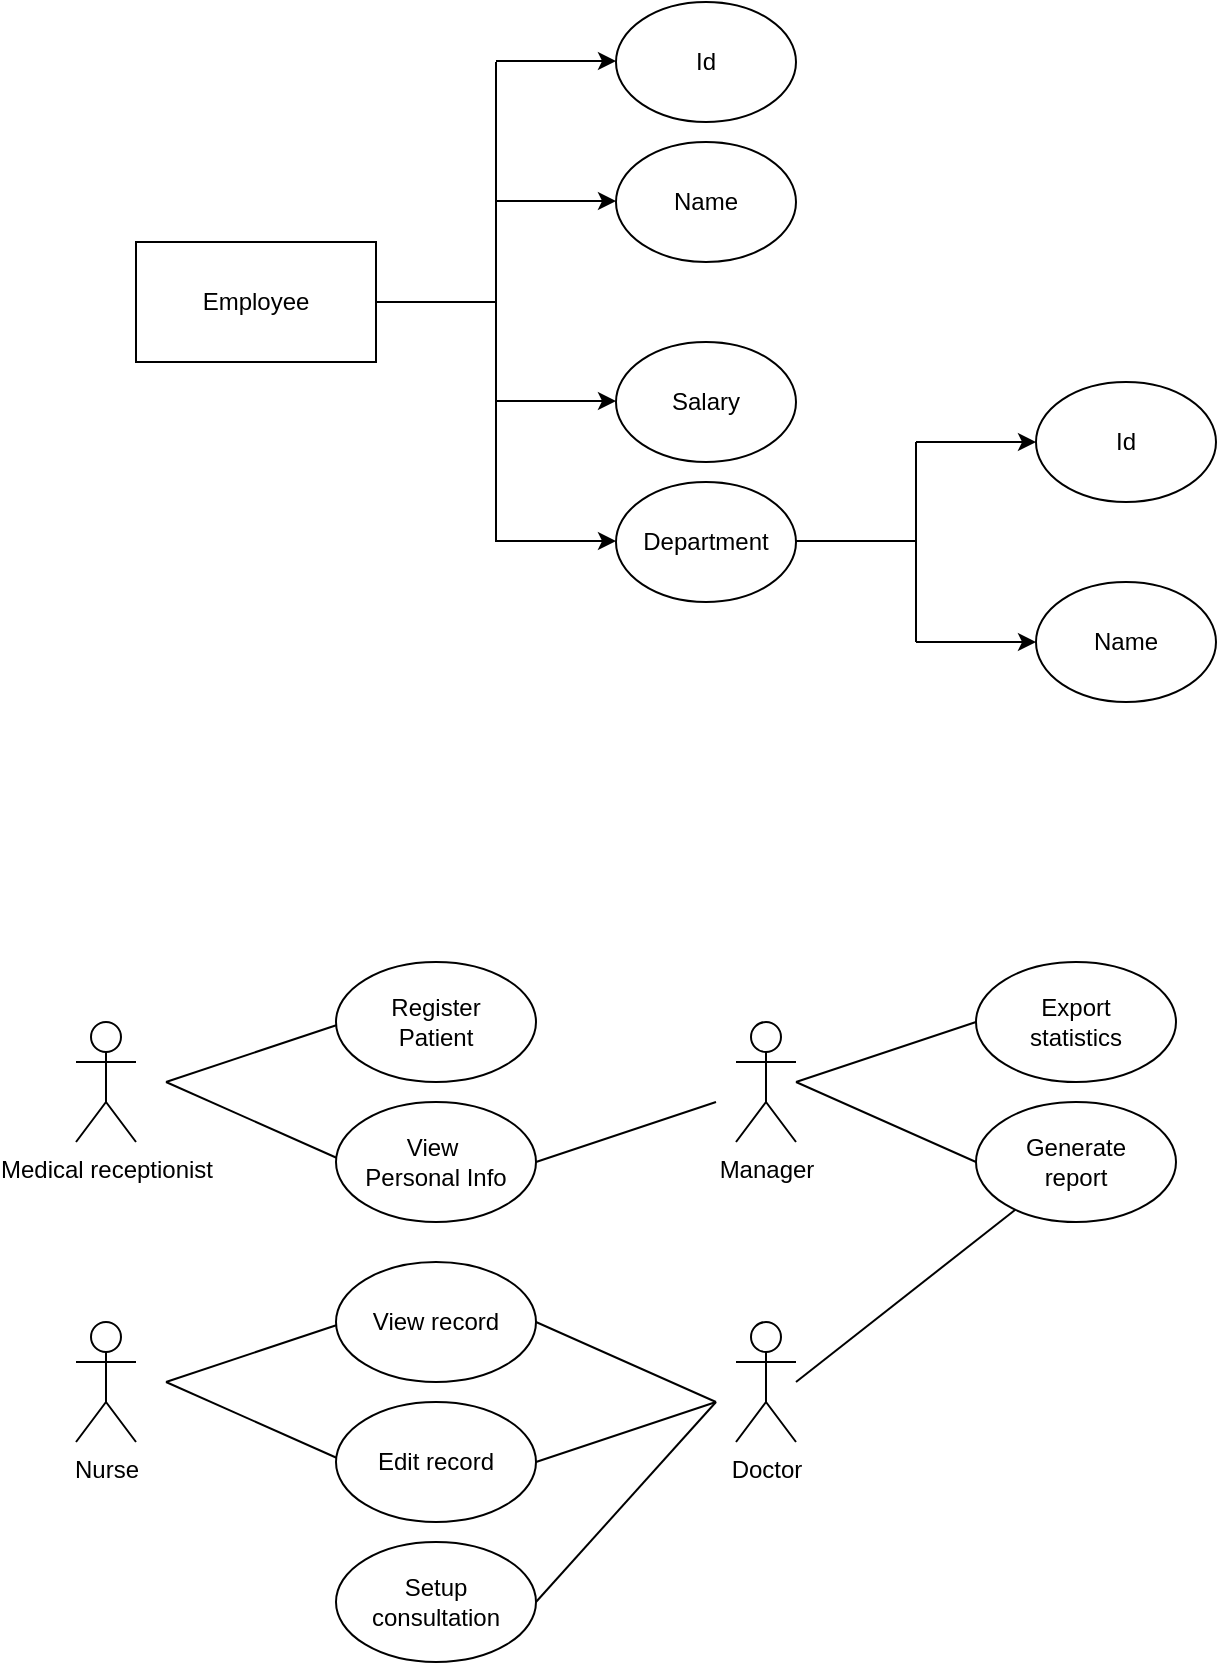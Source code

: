 <mxfile version="22.0.8" type="device" pages="2">
  <diagram name="Page-1" id="J2AudScB5Za6cVXIH7Yi">
    <mxGraphModel dx="880" dy="478" grid="1" gridSize="10" guides="1" tooltips="1" connect="1" arrows="1" fold="1" page="1" pageScale="1" pageWidth="850" pageHeight="1100" math="0" shadow="0">
      <root>
        <mxCell id="0" />
        <mxCell id="1" parent="0" />
        <mxCell id="d3-JMZ6as-Er1f1TXYpK-1" value="Employee" style="rounded=0;whiteSpace=wrap;html=1;" vertex="1" parent="1">
          <mxGeometry x="180" y="210" width="120" height="60" as="geometry" />
        </mxCell>
        <mxCell id="d3-JMZ6as-Er1f1TXYpK-2" value="" style="endArrow=none;html=1;rounded=0;exitX=1;exitY=0.5;exitDx=0;exitDy=0;" edge="1" parent="1" source="d3-JMZ6as-Er1f1TXYpK-1">
          <mxGeometry width="50" height="50" relative="1" as="geometry">
            <mxPoint x="400" y="280" as="sourcePoint" />
            <mxPoint x="360" y="240" as="targetPoint" />
          </mxGeometry>
        </mxCell>
        <mxCell id="d3-JMZ6as-Er1f1TXYpK-3" value="" style="endArrow=none;html=1;rounded=0;" edge="1" parent="1">
          <mxGeometry width="50" height="50" relative="1" as="geometry">
            <mxPoint x="360" y="360" as="sourcePoint" />
            <mxPoint x="360" y="120" as="targetPoint" />
          </mxGeometry>
        </mxCell>
        <mxCell id="d3-JMZ6as-Er1f1TXYpK-8" value="Id" style="ellipse;whiteSpace=wrap;html=1;" vertex="1" parent="1">
          <mxGeometry x="420" y="90" width="90" height="60" as="geometry" />
        </mxCell>
        <mxCell id="d3-JMZ6as-Er1f1TXYpK-9" value="Name" style="ellipse;whiteSpace=wrap;html=1;" vertex="1" parent="1">
          <mxGeometry x="420" y="160" width="90" height="60" as="geometry" />
        </mxCell>
        <mxCell id="d3-JMZ6as-Er1f1TXYpK-10" value="Salary" style="ellipse;whiteSpace=wrap;html=1;" vertex="1" parent="1">
          <mxGeometry x="420" y="260" width="90" height="60" as="geometry" />
        </mxCell>
        <mxCell id="d3-JMZ6as-Er1f1TXYpK-11" value="Department" style="ellipse;whiteSpace=wrap;html=1;" vertex="1" parent="1">
          <mxGeometry x="420" y="330" width="90" height="60" as="geometry" />
        </mxCell>
        <mxCell id="d3-JMZ6as-Er1f1TXYpK-12" value="" style="endArrow=none;html=1;rounded=0;" edge="1" parent="1">
          <mxGeometry width="50" height="50" relative="1" as="geometry">
            <mxPoint x="510" y="359.5" as="sourcePoint" />
            <mxPoint x="570" y="359.5" as="targetPoint" />
          </mxGeometry>
        </mxCell>
        <mxCell id="d3-JMZ6as-Er1f1TXYpK-13" value="" style="endArrow=none;html=1;rounded=0;" edge="1" parent="1">
          <mxGeometry width="50" height="50" relative="1" as="geometry">
            <mxPoint x="570" y="360" as="sourcePoint" />
            <mxPoint x="570" y="310" as="targetPoint" />
          </mxGeometry>
        </mxCell>
        <mxCell id="d3-JMZ6as-Er1f1TXYpK-14" value="" style="endArrow=none;html=1;rounded=0;" edge="1" parent="1">
          <mxGeometry width="50" height="50" relative="1" as="geometry">
            <mxPoint x="570" y="410" as="sourcePoint" />
            <mxPoint x="570" y="360" as="targetPoint" />
          </mxGeometry>
        </mxCell>
        <mxCell id="d3-JMZ6as-Er1f1TXYpK-16" value="" style="endArrow=classic;html=1;rounded=0;" edge="1" parent="1">
          <mxGeometry width="50" height="50" relative="1" as="geometry">
            <mxPoint x="570" y="310" as="sourcePoint" />
            <mxPoint x="630" y="310" as="targetPoint" />
          </mxGeometry>
        </mxCell>
        <mxCell id="d3-JMZ6as-Er1f1TXYpK-17" value="" style="endArrow=classic;html=1;rounded=0;" edge="1" parent="1">
          <mxGeometry width="50" height="50" relative="1" as="geometry">
            <mxPoint x="570" y="410" as="sourcePoint" />
            <mxPoint x="630" y="410" as="targetPoint" />
          </mxGeometry>
        </mxCell>
        <mxCell id="d3-JMZ6as-Er1f1TXYpK-18" value="" style="endArrow=classic;html=1;rounded=0;" edge="1" parent="1">
          <mxGeometry width="50" height="50" relative="1" as="geometry">
            <mxPoint x="360" y="119.5" as="sourcePoint" />
            <mxPoint x="420" y="119.5" as="targetPoint" />
          </mxGeometry>
        </mxCell>
        <mxCell id="d3-JMZ6as-Er1f1TXYpK-19" value="" style="endArrow=classic;html=1;rounded=0;" edge="1" parent="1">
          <mxGeometry width="50" height="50" relative="1" as="geometry">
            <mxPoint x="360" y="189.5" as="sourcePoint" />
            <mxPoint x="420" y="189.5" as="targetPoint" />
          </mxGeometry>
        </mxCell>
        <mxCell id="d3-JMZ6as-Er1f1TXYpK-20" value="" style="endArrow=classic;html=1;rounded=0;" edge="1" parent="1">
          <mxGeometry width="50" height="50" relative="1" as="geometry">
            <mxPoint x="360" y="289.5" as="sourcePoint" />
            <mxPoint x="420" y="289.5" as="targetPoint" />
          </mxGeometry>
        </mxCell>
        <mxCell id="d3-JMZ6as-Er1f1TXYpK-21" value="" style="endArrow=classic;html=1;rounded=0;" edge="1" parent="1">
          <mxGeometry width="50" height="50" relative="1" as="geometry">
            <mxPoint x="360" y="359.5" as="sourcePoint" />
            <mxPoint x="420" y="359.5" as="targetPoint" />
          </mxGeometry>
        </mxCell>
        <mxCell id="d3-JMZ6as-Er1f1TXYpK-22" value="Id" style="ellipse;whiteSpace=wrap;html=1;" vertex="1" parent="1">
          <mxGeometry x="630" y="280" width="90" height="60" as="geometry" />
        </mxCell>
        <mxCell id="d3-JMZ6as-Er1f1TXYpK-23" value="Name" style="ellipse;whiteSpace=wrap;html=1;" vertex="1" parent="1">
          <mxGeometry x="630" y="380" width="90" height="60" as="geometry" />
        </mxCell>
        <mxCell id="d3-JMZ6as-Er1f1TXYpK-24" value="Medical receptionist" style="shape=umlActor;verticalLabelPosition=bottom;verticalAlign=top;html=1;outlineConnect=0;" vertex="1" parent="1">
          <mxGeometry x="150" y="600" width="30" height="60" as="geometry" />
        </mxCell>
        <mxCell id="d3-JMZ6as-Er1f1TXYpK-25" value="Nurse" style="shape=umlActor;verticalLabelPosition=bottom;verticalAlign=top;html=1;outlineConnect=0;" vertex="1" parent="1">
          <mxGeometry x="150" y="750" width="30" height="60" as="geometry" />
        </mxCell>
        <mxCell id="d3-JMZ6as-Er1f1TXYpK-26" value="Manager" style="shape=umlActor;verticalLabelPosition=bottom;verticalAlign=top;html=1;outlineConnect=0;" vertex="1" parent="1">
          <mxGeometry x="480" y="600" width="30" height="60" as="geometry" />
        </mxCell>
        <mxCell id="d3-JMZ6as-Er1f1TXYpK-27" value="Doctor" style="shape=umlActor;verticalLabelPosition=bottom;verticalAlign=top;html=1;outlineConnect=0;" vertex="1" parent="1">
          <mxGeometry x="480" y="750" width="30" height="60" as="geometry" />
        </mxCell>
        <mxCell id="d3-JMZ6as-Er1f1TXYpK-28" value="" style="endArrow=none;html=1;rounded=0;" edge="1" parent="1">
          <mxGeometry width="50" height="50" relative="1" as="geometry">
            <mxPoint x="195" y="630" as="sourcePoint" />
            <mxPoint x="285" y="600" as="targetPoint" />
          </mxGeometry>
        </mxCell>
        <mxCell id="d3-JMZ6as-Er1f1TXYpK-29" value="" style="endArrow=none;html=1;rounded=0;" edge="1" parent="1">
          <mxGeometry width="50" height="50" relative="1" as="geometry">
            <mxPoint x="195" y="630" as="sourcePoint" />
            <mxPoint x="285" y="670" as="targetPoint" />
          </mxGeometry>
        </mxCell>
        <mxCell id="d3-JMZ6as-Er1f1TXYpK-30" value="Register&lt;br&gt;Patient" style="ellipse;whiteSpace=wrap;html=1;" vertex="1" parent="1">
          <mxGeometry x="280" y="570" width="100" height="60" as="geometry" />
        </mxCell>
        <mxCell id="d3-JMZ6as-Er1f1TXYpK-31" value="View&amp;nbsp;&lt;br&gt;Personal Info" style="ellipse;whiteSpace=wrap;html=1;" vertex="1" parent="1">
          <mxGeometry x="280" y="640" width="100" height="60" as="geometry" />
        </mxCell>
        <mxCell id="d3-JMZ6as-Er1f1TXYpK-33" value="" style="endArrow=none;html=1;rounded=0;" edge="1" parent="1">
          <mxGeometry width="50" height="50" relative="1" as="geometry">
            <mxPoint x="195" y="780" as="sourcePoint" />
            <mxPoint x="285" y="750" as="targetPoint" />
          </mxGeometry>
        </mxCell>
        <mxCell id="d3-JMZ6as-Er1f1TXYpK-34" value="" style="endArrow=none;html=1;rounded=0;" edge="1" parent="1">
          <mxGeometry width="50" height="50" relative="1" as="geometry">
            <mxPoint x="195" y="780" as="sourcePoint" />
            <mxPoint x="285" y="820" as="targetPoint" />
          </mxGeometry>
        </mxCell>
        <mxCell id="d3-JMZ6as-Er1f1TXYpK-35" value="View record" style="ellipse;whiteSpace=wrap;html=1;" vertex="1" parent="1">
          <mxGeometry x="280" y="720" width="100" height="60" as="geometry" />
        </mxCell>
        <mxCell id="d3-JMZ6as-Er1f1TXYpK-36" value="Edit record" style="ellipse;whiteSpace=wrap;html=1;" vertex="1" parent="1">
          <mxGeometry x="280" y="790" width="100" height="60" as="geometry" />
        </mxCell>
        <mxCell id="d3-JMZ6as-Er1f1TXYpK-37" value="" style="endArrow=none;html=1;rounded=0;" edge="1" parent="1">
          <mxGeometry width="50" height="50" relative="1" as="geometry">
            <mxPoint x="380" y="670" as="sourcePoint" />
            <mxPoint x="470" y="640" as="targetPoint" />
          </mxGeometry>
        </mxCell>
        <mxCell id="d3-JMZ6as-Er1f1TXYpK-38" value="" style="endArrow=none;html=1;rounded=0;" edge="1" parent="1">
          <mxGeometry width="50" height="50" relative="1" as="geometry">
            <mxPoint x="380" y="820" as="sourcePoint" />
            <mxPoint x="470" y="790" as="targetPoint" />
          </mxGeometry>
        </mxCell>
        <mxCell id="d3-JMZ6as-Er1f1TXYpK-40" value="" style="endArrow=none;html=1;rounded=0;" edge="1" parent="1">
          <mxGeometry width="50" height="50" relative="1" as="geometry">
            <mxPoint x="380" y="750" as="sourcePoint" />
            <mxPoint x="470" y="790" as="targetPoint" />
          </mxGeometry>
        </mxCell>
        <mxCell id="d3-JMZ6as-Er1f1TXYpK-41" value="" style="endArrow=none;html=1;rounded=0;" edge="1" parent="1">
          <mxGeometry width="50" height="50" relative="1" as="geometry">
            <mxPoint x="380" y="890" as="sourcePoint" />
            <mxPoint x="470" y="790" as="targetPoint" />
          </mxGeometry>
        </mxCell>
        <mxCell id="d3-JMZ6as-Er1f1TXYpK-42" value="Setup&lt;br&gt;consultation" style="ellipse;whiteSpace=wrap;html=1;" vertex="1" parent="1">
          <mxGeometry x="280" y="860" width="100" height="60" as="geometry" />
        </mxCell>
        <mxCell id="d3-JMZ6as-Er1f1TXYpK-43" value="" style="endArrow=none;html=1;rounded=0;" edge="1" parent="1">
          <mxGeometry width="50" height="50" relative="1" as="geometry">
            <mxPoint x="510" y="630" as="sourcePoint" />
            <mxPoint x="600" y="600" as="targetPoint" />
          </mxGeometry>
        </mxCell>
        <mxCell id="d3-JMZ6as-Er1f1TXYpK-44" value="" style="endArrow=none;html=1;rounded=0;" edge="1" parent="1">
          <mxGeometry width="50" height="50" relative="1" as="geometry">
            <mxPoint x="510" y="630" as="sourcePoint" />
            <mxPoint x="600" y="670" as="targetPoint" />
          </mxGeometry>
        </mxCell>
        <mxCell id="d3-JMZ6as-Er1f1TXYpK-46" value="Export&lt;br&gt;statistics" style="ellipse;whiteSpace=wrap;html=1;" vertex="1" parent="1">
          <mxGeometry x="600" y="570" width="100" height="60" as="geometry" />
        </mxCell>
        <mxCell id="d3-JMZ6as-Er1f1TXYpK-47" value="Generate&lt;br&gt;report" style="ellipse;whiteSpace=wrap;html=1;" vertex="1" parent="1">
          <mxGeometry x="600" y="640" width="100" height="60" as="geometry" />
        </mxCell>
        <mxCell id="d3-JMZ6as-Er1f1TXYpK-48" value="" style="endArrow=none;html=1;rounded=0;" edge="1" parent="1" target="d3-JMZ6as-Er1f1TXYpK-47">
          <mxGeometry width="50" height="50" relative="1" as="geometry">
            <mxPoint x="510" y="780" as="sourcePoint" />
            <mxPoint x="560" y="730" as="targetPoint" />
          </mxGeometry>
        </mxCell>
      </root>
    </mxGraphModel>
  </diagram>
  <diagram id="0QycjJrKd94fUD1it6tQ" name="Page-2">
    <mxGraphModel dx="880" dy="478" grid="1" gridSize="10" guides="1" tooltips="1" connect="1" arrows="1" fold="1" page="1" pageScale="1" pageWidth="850" pageHeight="1100" math="0" shadow="0">
      <root>
        <mxCell id="0" />
        <mxCell id="1" parent="0" />
        <mxCell id="ah6mAZd3qtKUApywoLlv-1" value="&amp;lt;&amp;lt;system&amp;gt;&amp;gt;&lt;br&gt;Mentcare" style="rounded=0;whiteSpace=wrap;html=1;" vertex="1" parent="1">
          <mxGeometry x="365" y="560" width="120" height="60" as="geometry" />
        </mxCell>
        <mxCell id="ah6mAZd3qtKUApywoLlv-2" value="" style="endArrow=none;html=1;rounded=0;" edge="1" parent="1">
          <mxGeometry width="50" height="50" relative="1" as="geometry">
            <mxPoint x="425" y="560" as="sourcePoint" />
            <mxPoint x="425" y="480" as="targetPoint" />
          </mxGeometry>
        </mxCell>
        <mxCell id="ah6mAZd3qtKUApywoLlv-3" value="" style="endArrow=none;html=1;rounded=0;" edge="1" parent="1">
          <mxGeometry width="50" height="50" relative="1" as="geometry">
            <mxPoint x="424" y="700" as="sourcePoint" />
            <mxPoint x="424" y="620" as="targetPoint" />
          </mxGeometry>
        </mxCell>
        <mxCell id="ah6mAZd3qtKUApywoLlv-4" value="" style="endArrow=none;html=1;rounded=0;" edge="1" parent="1">
          <mxGeometry width="50" height="50" relative="1" as="geometry">
            <mxPoint x="470" y="520" as="sourcePoint" />
            <mxPoint x="470" y="560" as="targetPoint" />
          </mxGeometry>
        </mxCell>
        <mxCell id="ah6mAZd3qtKUApywoLlv-5" value="" style="endArrow=none;html=1;rounded=0;" edge="1" parent="1">
          <mxGeometry width="50" height="50" relative="1" as="geometry">
            <mxPoint x="470" y="620" as="sourcePoint" />
            <mxPoint x="470" y="660" as="targetPoint" />
          </mxGeometry>
        </mxCell>
        <mxCell id="ah6mAZd3qtKUApywoLlv-6" value="" style="endArrow=none;html=1;rounded=0;" edge="1" parent="1">
          <mxGeometry width="50" height="50" relative="1" as="geometry">
            <mxPoint x="380" y="520" as="sourcePoint" />
            <mxPoint x="380" y="560" as="targetPoint" />
          </mxGeometry>
        </mxCell>
        <mxCell id="ah6mAZd3qtKUApywoLlv-7" value="" style="endArrow=none;html=1;rounded=0;" edge="1" parent="1">
          <mxGeometry width="50" height="50" relative="1" as="geometry">
            <mxPoint x="380" y="620" as="sourcePoint" />
            <mxPoint x="380" y="660" as="targetPoint" />
          </mxGeometry>
        </mxCell>
        <mxCell id="ah6mAZd3qtKUApywoLlv-9" value="" style="endArrow=none;html=1;rounded=0;" edge="1" parent="1">
          <mxGeometry width="50" height="50" relative="1" as="geometry">
            <mxPoint x="470" y="520" as="sourcePoint" />
            <mxPoint x="550" y="520" as="targetPoint" />
          </mxGeometry>
        </mxCell>
        <mxCell id="ah6mAZd3qtKUApywoLlv-10" value="" style="endArrow=none;html=1;rounded=0;" edge="1" parent="1">
          <mxGeometry width="50" height="50" relative="1" as="geometry">
            <mxPoint x="470" y="660" as="sourcePoint" />
            <mxPoint x="550" y="660" as="targetPoint" />
          </mxGeometry>
        </mxCell>
        <mxCell id="ah6mAZd3qtKUApywoLlv-11" value="" style="endArrow=none;html=1;rounded=0;" edge="1" parent="1">
          <mxGeometry width="50" height="50" relative="1" as="geometry">
            <mxPoint x="300" y="520" as="sourcePoint" />
            <mxPoint x="380" y="520" as="targetPoint" />
          </mxGeometry>
        </mxCell>
        <mxCell id="ah6mAZd3qtKUApywoLlv-12" value="" style="endArrow=none;html=1;rounded=0;" edge="1" parent="1">
          <mxGeometry width="50" height="50" relative="1" as="geometry">
            <mxPoint x="300" y="660" as="sourcePoint" />
            <mxPoint x="380" y="660" as="targetPoint" />
          </mxGeometry>
        </mxCell>
        <mxCell id="ah6mAZd3qtKUApywoLlv-13" value="&amp;lt;&amp;lt;system&amp;gt;&amp;gt;&lt;br&gt;Management&lt;br&gt;reporting system" style="rounded=0;whiteSpace=wrap;html=1;" vertex="1" parent="1">
          <mxGeometry x="180" y="490" width="120" height="60" as="geometry" />
        </mxCell>
        <mxCell id="ah6mAZd3qtKUApywoLlv-14" value="&amp;lt;&amp;lt;system&amp;gt;&amp;gt;&lt;br&gt;HC statistics&lt;br&gt;system" style="rounded=0;whiteSpace=wrap;html=1;" vertex="1" parent="1">
          <mxGeometry x="180" y="630" width="120" height="60" as="geometry" />
        </mxCell>
        <mxCell id="ah6mAZd3qtKUApywoLlv-15" value="&amp;lt;&amp;lt;system&amp;gt;&amp;gt;&lt;br&gt;Patient record&lt;br&gt;system" style="rounded=0;whiteSpace=wrap;html=1;" vertex="1" parent="1">
          <mxGeometry x="365" y="420" width="120" height="60" as="geometry" />
        </mxCell>
        <mxCell id="ah6mAZd3qtKUApywoLlv-16" value="&amp;lt;&amp;lt;system&amp;gt;&amp;gt;&lt;br&gt;Admissions&lt;br&gt;system" style="rounded=0;whiteSpace=wrap;html=1;" vertex="1" parent="1">
          <mxGeometry x="550" y="490" width="120" height="60" as="geometry" />
        </mxCell>
        <mxCell id="ah6mAZd3qtKUApywoLlv-17" value="&amp;lt;&amp;lt;system&amp;gt;&amp;gt;&lt;br&gt;Prescription&lt;br&gt;system" style="rounded=0;whiteSpace=wrap;html=1;" vertex="1" parent="1">
          <mxGeometry x="550" y="630" width="120" height="60" as="geometry" />
        </mxCell>
        <mxCell id="ah6mAZd3qtKUApywoLlv-18" value="&amp;lt;&amp;lt;system&amp;gt;&amp;gt;&lt;br&gt;Appointments&lt;br&gt;system" style="rounded=0;whiteSpace=wrap;html=1;" vertex="1" parent="1">
          <mxGeometry x="365" y="700" width="120" height="60" as="geometry" />
        </mxCell>
      </root>
    </mxGraphModel>
  </diagram>
</mxfile>
